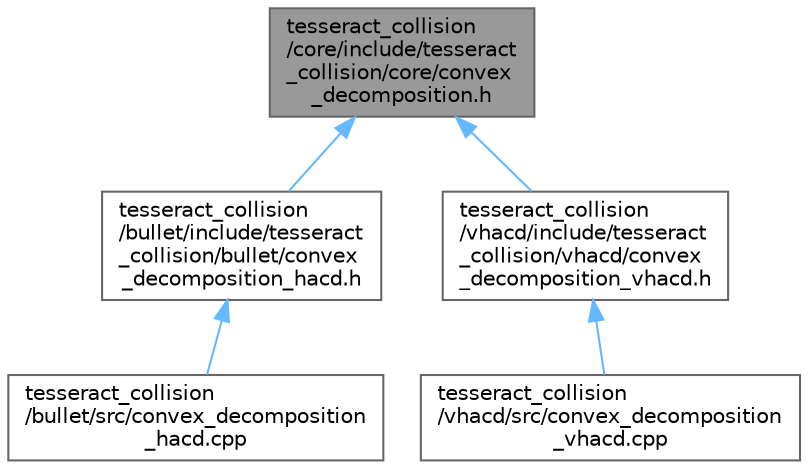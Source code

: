 digraph "tesseract_collision/core/include/tesseract_collision/core/convex_decomposition.h"
{
 // LATEX_PDF_SIZE
  bgcolor="transparent";
  edge [fontname=Helvetica,fontsize=10,labelfontname=Helvetica,labelfontsize=10];
  node [fontname=Helvetica,fontsize=10,shape=box,height=0.2,width=0.4];
  Node1 [label="tesseract_collision\l/core/include/tesseract\l_collision/core/convex\l_decomposition.h",height=0.2,width=0.4,color="gray40", fillcolor="grey60", style="filled", fontcolor="black",tooltip="Convex decomposition interface."];
  Node1 -> Node2 [dir="back",color="steelblue1",style="solid"];
  Node2 [label="tesseract_collision\l/bullet/include/tesseract\l_collision/bullet/convex\l_decomposition_hacd.h",height=0.2,width=0.4,color="grey40", fillcolor="white", style="filled",URL="$d7/da3/convex__decomposition__hacd_8h.html",tooltip="Convex decomposition HACD implementation."];
  Node2 -> Node3 [dir="back",color="steelblue1",style="solid"];
  Node3 [label="tesseract_collision\l/bullet/src/convex_decomposition\l_hacd.cpp",height=0.2,width=0.4,color="grey40", fillcolor="white", style="filled",URL="$d7/d41/convex__decomposition__hacd_8cpp.html",tooltip=" "];
  Node1 -> Node4 [dir="back",color="steelblue1",style="solid"];
  Node4 [label="tesseract_collision\l/vhacd/include/tesseract\l_collision/vhacd/convex\l_decomposition_vhacd.h",height=0.2,width=0.4,color="grey40", fillcolor="white", style="filled",URL="$d2/df5/convex__decomposition__vhacd_8h.html",tooltip="Convex decomposition VHACD implementation."];
  Node4 -> Node5 [dir="back",color="steelblue1",style="solid"];
  Node5 [label="tesseract_collision\l/vhacd/src/convex_decomposition\l_vhacd.cpp",height=0.2,width=0.4,color="grey40", fillcolor="white", style="filled",URL="$d3/d47/convex__decomposition__vhacd_8cpp.html",tooltip=" "];
}
